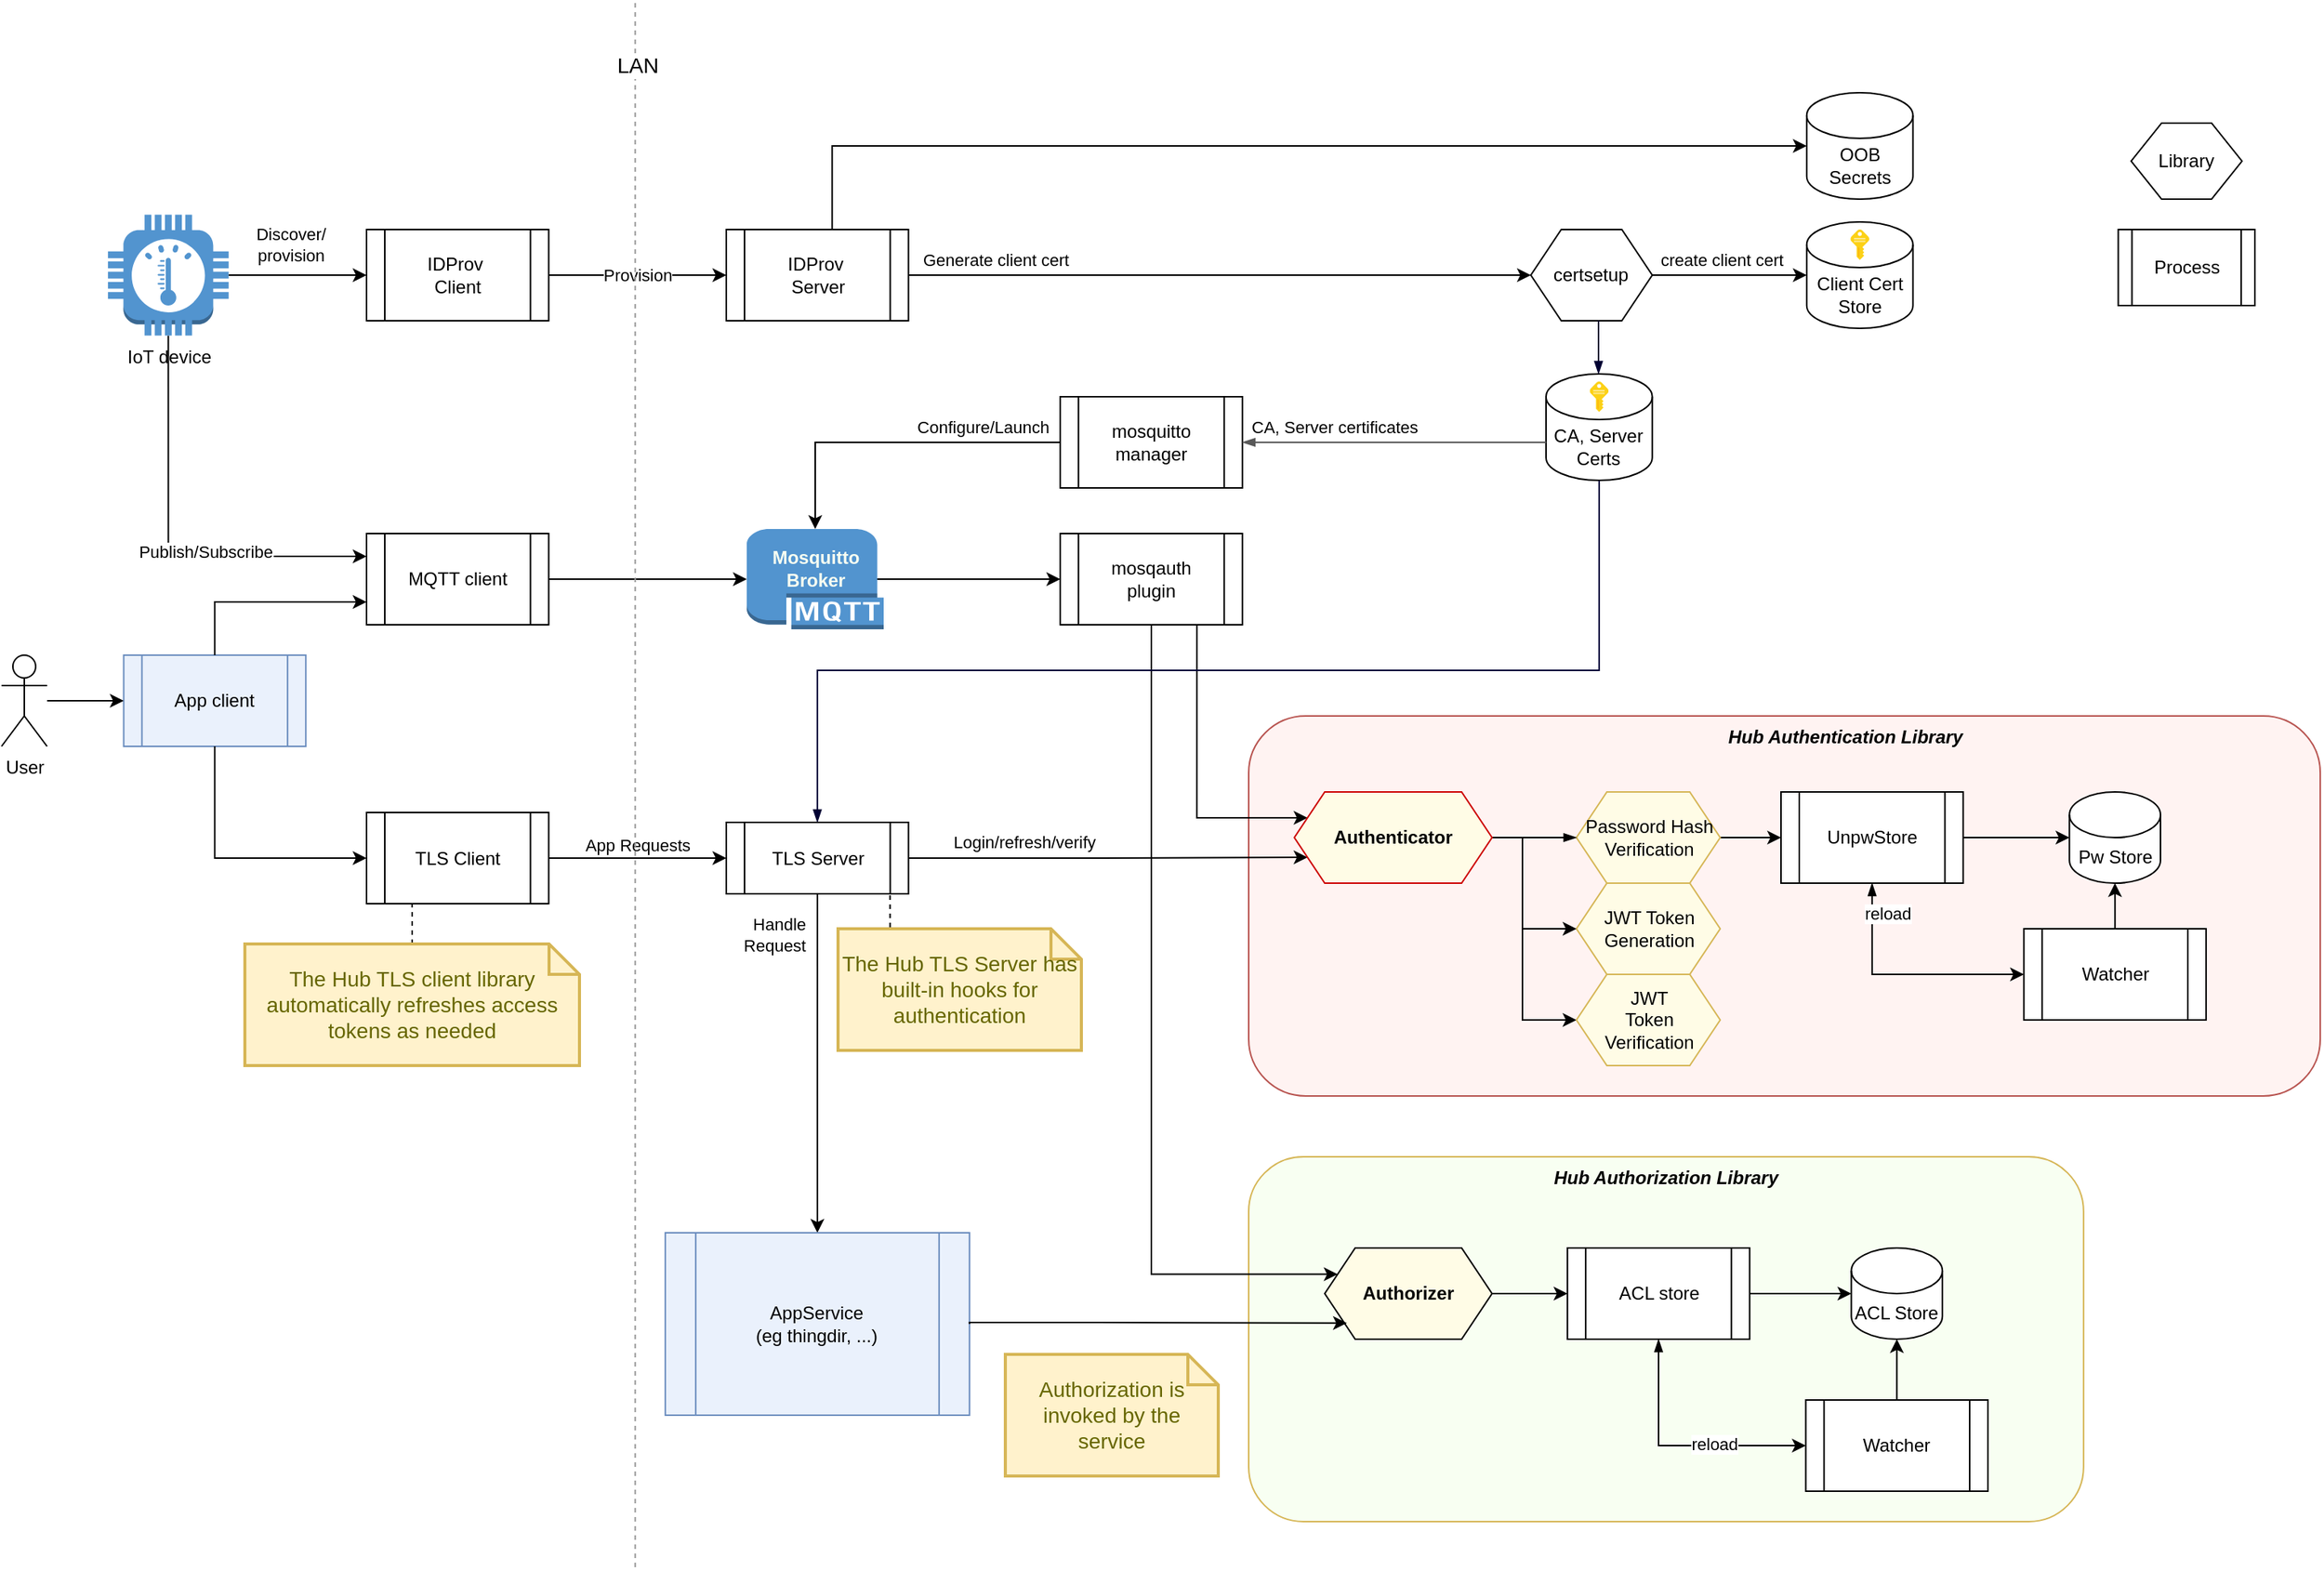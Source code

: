 <mxfile version="14.9.6" type="device"><diagram id="b842wrn-jH_wKSAiMzXX" name="Page-1"><mxGraphModel dx="2063" dy="3521" grid="1" gridSize="10" guides="1" tooltips="1" connect="1" arrows="1" fold="1" page="1" pageScale="1" pageWidth="1654" pageHeight="1169" math="0" shadow="0"><root><mxCell id="0"/><mxCell id="1" parent="0"/><mxCell id="FDRR-PdHbrtoxVK-6h5M-5" value="Hub Authentication Library" style="rounded=1;whiteSpace=wrap;html=1;strokeColor=#b85450;verticalAlign=top;fontStyle=3;fillColor=#FFF3F2;spacingLeft=80;" parent="1" vertex="1"><mxGeometry x="900" y="-1820" width="704.54" height="250" as="geometry"/></mxCell><mxCell id="FDRR-PdHbrtoxVK-6h5M-6" value="Hub Authorization Library" style="rounded=1;whiteSpace=wrap;html=1;strokeColor=#d6b656;verticalAlign=top;fontStyle=3;fillColor=#F8FFF2;" parent="1" vertex="1"><mxGeometry x="900" y="-1530" width="548.92" height="240" as="geometry"/></mxCell><mxCell id="W7-XrqmA51gD8G7lCC8u-2" value="User" style="shape=umlActor;verticalLabelPosition=bottom;verticalAlign=top;html=1;outlineConnect=0;" parent="1" vertex="1"><mxGeometry x="80.002" y="-1860" width="29.941" height="60" as="geometry"/></mxCell><mxCell id="QH8zS50cagPqOpofdyvz-27" style="edgeStyle=orthogonalEdgeStyle;rounded=0;orthogonalLoop=1;jettySize=auto;html=1;entryX=0;entryY=0.5;entryDx=0;entryDy=0;startArrow=none;startFill=0;exitX=1;exitY=0.5;exitDx=0;exitDy=0;" parent="1" target="Q7s-DtgGucv7IilsmvLH-5" edge="1" source="FDRR-PdHbrtoxVK-6h5M-15"><mxGeometry x="-81.08" y="-2290" as="geometry"><mxPoint x="1049.703" y="-1439.5" as="sourcePoint"/></mxGeometry></mxCell><mxCell id="Q7s-DtgGucv7IilsmvLH-5" value="ACL store" style="shape=process;whiteSpace=wrap;html=1;backgroundOutline=1;" parent="1" vertex="1"><mxGeometry x="1109.585" y="-1470" width="119.765" height="60" as="geometry"/></mxCell><mxCell id="Q7s-DtgGucv7IilsmvLH-6" value="UnpwStore" style="shape=process;whiteSpace=wrap;html=1;backgroundOutline=1;" parent="1" vertex="1"><mxGeometry x="1249.996" y="-1770" width="119.765" height="60" as="geometry"/></mxCell><mxCell id="QH8zS50cagPqOpofdyvz-9" value="Login/refresh/verify" style="edgeStyle=orthogonalEdgeStyle;rounded=0;orthogonalLoop=1;jettySize=auto;html=1;exitX=1;exitY=0.5;exitDx=0;exitDy=0;align=left;entryX=0;entryY=0.75;entryDx=0;entryDy=0;" parent="1" source="Q7s-DtgGucv7IilsmvLH-8" target="Sx1MknZn33Yc1tr71d2r-1" edge="1"><mxGeometry as="geometry"><Array as="points"/><mxPoint x="686.282" y="-1760" as="sourcePoint"/><mxPoint x="776.106" y="-1740" as="targetPoint"/><mxPoint x="-103" y="-10" as="offset"/></mxGeometry></mxCell><mxCell id="Q7s-DtgGucv7IilsmvLH-7" value="TLS Client" style="shape=process;whiteSpace=wrap;html=1;backgroundOutline=1;" parent="1" vertex="1"><mxGeometry x="320.0" y="-1756.5" width="119.765" height="60" as="geometry"/></mxCell><mxCell id="V7XLh-JUbc82oOKqjvw1-16" value="Handle&lt;br&gt;Request" style="edgeStyle=orthogonalEdgeStyle;rounded=0;orthogonalLoop=1;jettySize=auto;html=1;exitX=0.5;exitY=1;exitDx=0;exitDy=0;align=right;entryX=0.5;entryY=0;entryDx=0;entryDy=0;" parent="1" source="Q7s-DtgGucv7IilsmvLH-8" edge="1" target="QH8zS50cagPqOpofdyvz-4"><mxGeometry as="geometry"><Array as="points"><mxPoint x="616" y="-1570"/><mxPoint x="616" y="-1570"/></Array><mxPoint x="-6" y="-85" as="offset"/><mxPoint x="616.419" y="-1450" as="targetPoint"/></mxGeometry></mxCell><mxCell id="OumiLJjPGsFvvGhBBVyz-5" style="edgeStyle=orthogonalEdgeStyle;rounded=0;orthogonalLoop=1;jettySize=auto;html=1;entryX=0.214;entryY=0;entryDx=0;entryDy=0;entryPerimeter=0;dashed=1;endArrow=none;endFill=0;verticalAlign=middle;exitX=0.859;exitY=0.996;exitDx=0;exitDy=0;exitPerimeter=0;" edge="1" parent="1" source="Q7s-DtgGucv7IilsmvLH-8" target="OumiLJjPGsFvvGhBBVyz-2"><mxGeometry relative="1" as="geometry"/></mxCell><mxCell id="Q7s-DtgGucv7IilsmvLH-8" value="TLS Server" style="shape=process;whiteSpace=wrap;html=1;backgroundOutline=1;" parent="1" vertex="1"><mxGeometry x="556.54" y="-1750" width="119.77" height="47" as="geometry"/></mxCell><mxCell id="QH8zS50cagPqOpofdyvz-3" value="App Requests" style="edgeStyle=orthogonalEdgeStyle;rounded=0;orthogonalLoop=1;jettySize=auto;html=1;exitX=1;exitY=0.5;exitDx=0;exitDy=0;verticalAlign=bottom;labelPosition=center;verticalLabelPosition=top;align=center;" parent="1" source="Q7s-DtgGucv7IilsmvLH-7" target="Q7s-DtgGucv7IilsmvLH-8" edge="1"><mxGeometry x="44.54" y="-2290" as="geometry"/></mxCell><mxCell id="Q7s-DtgGucv7IilsmvLH-9" value="App client" style="shape=process;whiteSpace=wrap;html=1;backgroundOutline=1;strokeColor=#6c8ebf;fillColor=#EAF1FC;" parent="1" vertex="1"><mxGeometry x="160.313" y="-1860" width="119.765" height="60" as="geometry"/></mxCell><mxCell id="FDRR-PdHbrtoxVK-6h5M-2" style="edgeStyle=orthogonalEdgeStyle;rounded=0;orthogonalLoop=1;jettySize=auto;html=1;entryX=0;entryY=0.5;entryDx=0;entryDy=0;" parent="1" source="W7-XrqmA51gD8G7lCC8u-2" target="Q7s-DtgGucv7IilsmvLH-9" edge="1"><mxGeometry x="44.54" y="-2290" as="geometry"/></mxCell><mxCell id="Q7s-DtgGucv7IilsmvLH-10" value="MQTT client" style="shape=process;whiteSpace=wrap;html=1;backgroundOutline=1;" parent="1" vertex="1"><mxGeometry x="320.0" y="-1940" width="119.765" height="60" as="geometry"/></mxCell><mxCell id="QH8zS50cagPqOpofdyvz-2" style="edgeStyle=orthogonalEdgeStyle;rounded=0;orthogonalLoop=1;jettySize=auto;html=1;entryX=0;entryY=0.75;entryDx=0;entryDy=0;exitX=0.5;exitY=0;exitDx=0;exitDy=0;" parent="1" source="Q7s-DtgGucv7IilsmvLH-9" target="Q7s-DtgGucv7IilsmvLH-10" edge="1"><mxGeometry x="44.54" y="-2290" as="geometry"/></mxCell><mxCell id="Q7s-DtgGucv7IilsmvLH-13" value="Watcher" style="shape=process;whiteSpace=wrap;html=1;backgroundOutline=1;" parent="1" vertex="1"><mxGeometry x="1409.683" y="-1680" width="119.765" height="60" as="geometry"/></mxCell><mxCell id="QH8zS50cagPqOpofdyvz-19" style="edgeStyle=orthogonalEdgeStyle;rounded=0;orthogonalLoop=1;jettySize=auto;html=1;entryX=0;entryY=0.5;entryDx=0;entryDy=0;startArrow=blockThin;startFill=1;exitX=0.5;exitY=1;exitDx=0;exitDy=0;" parent="1" source="Q7s-DtgGucv7IilsmvLH-6" target="Q7s-DtgGucv7IilsmvLH-13" edge="1"><mxGeometry x="39.37" y="-2290" as="geometry"><Array as="points"><mxPoint x="1309.879" y="-1650"/></Array><mxPoint x="1299.898" y="-1690" as="sourcePoint"/></mxGeometry></mxCell><mxCell id="FDRR-PdHbrtoxVK-6h5M-7" value="reload" style="edgeLabel;html=1;align=center;verticalAlign=middle;resizable=0;points=[];" parent="QH8zS50cagPqOpofdyvz-19" vertex="1" connectable="0"><mxGeometry x="0.178" y="-3" relative="1" as="geometry"><mxPoint x="-24" y="-43" as="offset"/></mxGeometry></mxCell><mxCell id="V7XLh-JUbc82oOKqjvw1-18" style="edgeStyle=orthogonalEdgeStyle;rounded=0;orthogonalLoop=1;jettySize=auto;html=1;entryX=0;entryY=0.5;entryDx=0;entryDy=0;exitX=1;exitY=0.5;exitDx=0;exitDy=0;" parent="1" source="Sx1MknZn33Yc1tr71d2r-1" target="FDRR-PdHbrtoxVK-6h5M-12" edge="1"><mxGeometry x="44.54" y="-2290" as="geometry"><mxPoint x="885.89" y="-1578" as="sourcePoint"/><Array as="points"><mxPoint x="1080" y="-1740"/><mxPoint x="1080" y="-1620"/></Array><mxPoint x="1055.558" y="-1620" as="targetPoint"/></mxGeometry></mxCell><mxCell id="V7XLh-JUbc82oOKqjvw1-24" value="verify token" style="edgeLabel;html=1;align=center;verticalAlign=middle;resizable=0;points=[];" parent="V7XLh-JUbc82oOKqjvw1-18" vertex="1" connectable="0"><mxGeometry x="-0.166" y="2" relative="1" as="geometry"><mxPoint x="-101" y="-78" as="offset"/></mxGeometry></mxCell><mxCell id="QH8zS50cagPqOpofdyvz-4" value="AppService&lt;br&gt;(eg thingdir, ...)" style="shape=process;whiteSpace=wrap;html=1;backgroundOutline=1;strokeColor=#6c8ebf;fillColor=#EAF1FC;" parent="1" vertex="1"><mxGeometry x="516.42" y="-1480" width="200" height="120" as="geometry"/></mxCell><mxCell id="V7XLh-JUbc82oOKqjvw1-1" style="edgeStyle=orthogonalEdgeStyle;rounded=0;orthogonalLoop=1;jettySize=auto;html=1;entryX=0;entryY=0.5;entryDx=0;entryDy=0;entryPerimeter=0;" parent="1" source="Q7s-DtgGucv7IilsmvLH-10" target="FDRR-PdHbrtoxVK-6h5M-25" edge="1"><mxGeometry x="44.54" y="-2290" as="geometry"><mxPoint x="556.536" y="-1910" as="targetPoint"/></mxGeometry></mxCell><mxCell id="QH8zS50cagPqOpofdyvz-17" style="edgeStyle=orthogonalEdgeStyle;rounded=0;orthogonalLoop=1;jettySize=auto;html=1;entryX=0;entryY=0.25;entryDx=0;entryDy=0;exitX=0.75;exitY=1;exitDx=0;exitDy=0;" parent="1" source="QH8zS50cagPqOpofdyvz-15" target="Sx1MknZn33Yc1tr71d2r-1" edge="1"><mxGeometry x="44.54" y="-2290" as="geometry"><mxPoint x="1125.421" y="-1760" as="targetPoint"/><Array as="points"><mxPoint x="866" y="-1753"/></Array></mxGeometry></mxCell><mxCell id="V7XLh-JUbc82oOKqjvw1-22" style="edgeStyle=orthogonalEdgeStyle;rounded=0;orthogonalLoop=1;jettySize=auto;html=1;entryX=0;entryY=0.25;entryDx=0;entryDy=0;" parent="1" source="QH8zS50cagPqOpofdyvz-15" target="FDRR-PdHbrtoxVK-6h5M-15" edge="1"><mxGeometry x="44.54" y="-2290" as="geometry"><Array as="points"><mxPoint x="836" y="-1452"/></Array><mxPoint x="1105.46" y="-1454" as="targetPoint"/></mxGeometry></mxCell><mxCell id="QH8zS50cagPqOpofdyvz-15" value="mosqauth&lt;br&gt;plugin" style="shape=process;whiteSpace=wrap;html=1;backgroundOutline=1;" parent="1" vertex="1"><mxGeometry x="776.106" y="-1940" width="119.765" height="60" as="geometry"/></mxCell><mxCell id="QH8zS50cagPqOpofdyvz-16" style="edgeStyle=orthogonalEdgeStyle;rounded=0;orthogonalLoop=1;jettySize=auto;html=1;entryX=0;entryY=0.5;entryDx=0;entryDy=0;exitX=0.95;exitY=0.5;exitDx=0;exitDy=0;exitPerimeter=0;" parent="1" source="FDRR-PdHbrtoxVK-6h5M-25" target="QH8zS50cagPqOpofdyvz-15" edge="1"><mxGeometry x="44.54" y="-2290" as="geometry"><mxPoint x="676.301" y="-1910" as="sourcePoint"/></mxGeometry></mxCell><mxCell id="QH8zS50cagPqOpofdyvz-20" value="Pw Store" style="shape=cylinder3;whiteSpace=wrap;html=1;boundedLbl=1;backgroundOutline=1;size=15;" parent="1" vertex="1"><mxGeometry x="1439.624" y="-1770" width="59.883" height="60" as="geometry"/></mxCell><mxCell id="QH8zS50cagPqOpofdyvz-22" style="edgeStyle=orthogonalEdgeStyle;rounded=0;orthogonalLoop=1;jettySize=auto;html=1;entryX=0;entryY=0.5;entryDx=0;entryDy=0;entryPerimeter=0;" parent="1" source="Q7s-DtgGucv7IilsmvLH-6" target="QH8zS50cagPqOpofdyvz-20" edge="1"><mxGeometry x="39.37" y="-2290" as="geometry"><mxPoint x="1562.384" y="-1680" as="targetPoint"/></mxGeometry></mxCell><mxCell id="QH8zS50cagPqOpofdyvz-21" style="edgeStyle=orthogonalEdgeStyle;rounded=0;orthogonalLoop=1;jettySize=auto;html=1;" parent="1" source="Q7s-DtgGucv7IilsmvLH-13" target="QH8zS50cagPqOpofdyvz-20" edge="1"><mxGeometry x="39.37" y="-2290" as="geometry"/></mxCell><mxCell id="QH8zS50cagPqOpofdyvz-23" value="Watcher" style="shape=process;whiteSpace=wrap;html=1;backgroundOutline=1;" parent="1" vertex="1"><mxGeometry x="1266.278" y="-1370" width="119.765" height="60" as="geometry"/></mxCell><mxCell id="QH8zS50cagPqOpofdyvz-26" style="edgeStyle=orthogonalEdgeStyle;rounded=0;orthogonalLoop=1;jettySize=auto;html=1;entryX=0;entryY=0.5;entryDx=0;entryDy=0;startArrow=blockThin;startFill=1;" parent="1" source="Q7s-DtgGucv7IilsmvLH-5" target="QH8zS50cagPqOpofdyvz-23" edge="1"><mxGeometry x="-81.08" y="-2290" as="geometry"><Array as="points"><mxPoint x="1169.468" y="-1340"/></Array></mxGeometry></mxCell><mxCell id="FDRR-PdHbrtoxVK-6h5M-8" value="reload" style="edgeLabel;html=1;align=center;verticalAlign=middle;resizable=0;points=[];" parent="QH8zS50cagPqOpofdyvz-26" vertex="1" connectable="0"><mxGeometry x="0.272" y="1" relative="1" as="geometry"><mxPoint as="offset"/></mxGeometry></mxCell><mxCell id="QH8zS50cagPqOpofdyvz-24" value="ACL Store" style="shape=cylinder3;whiteSpace=wrap;html=1;boundedLbl=1;backgroundOutline=1;size=15;" parent="1" vertex="1"><mxGeometry x="1296.219" y="-1470" width="59.883" height="60" as="geometry"/></mxCell><mxCell id="QH8zS50cagPqOpofdyvz-25" style="edgeStyle=orthogonalEdgeStyle;rounded=0;orthogonalLoop=1;jettySize=auto;html=1;startArrow=none;startFill=0;" parent="1" source="Q7s-DtgGucv7IilsmvLH-5" target="QH8zS50cagPqOpofdyvz-24" edge="1"><mxGeometry x="-81.08" y="-2290" as="geometry"/></mxCell><mxCell id="QH8zS50cagPqOpofdyvz-28" style="edgeStyle=orthogonalEdgeStyle;rounded=0;orthogonalLoop=1;jettySize=auto;html=1;entryX=0.5;entryY=1;entryDx=0;entryDy=0;entryPerimeter=0;startArrow=none;startFill=0;" parent="1" source="QH8zS50cagPqOpofdyvz-23" target="QH8zS50cagPqOpofdyvz-24" edge="1"><mxGeometry x="-81.08" y="-2290" as="geometry"/></mxCell><mxCell id="V7XLh-JUbc82oOKqjvw1-2" value="IDProv&amp;nbsp;&lt;br&gt;Client" style="shape=process;whiteSpace=wrap;html=1;backgroundOutline=1;" parent="1" vertex="1"><mxGeometry x="320.0" y="-2140" width="119.765" height="60" as="geometry"/></mxCell><mxCell id="V7XLh-JUbc82oOKqjvw1-3" value="IDProv&amp;nbsp;&lt;br&gt;Server" style="shape=process;whiteSpace=wrap;html=1;backgroundOutline=1;" parent="1" vertex="1"><mxGeometry x="556.536" y="-2140" width="119.765" height="60" as="geometry"/></mxCell><mxCell id="V7XLh-JUbc82oOKqjvw1-4" value="Provision" style="edgeStyle=orthogonalEdgeStyle;rounded=0;orthogonalLoop=1;jettySize=auto;html=1;entryX=0;entryY=0.5;entryDx=0;entryDy=0;" parent="1" source="V7XLh-JUbc82oOKqjvw1-2" target="V7XLh-JUbc82oOKqjvw1-3" edge="1"><mxGeometry x="44.54" y="-2290" as="geometry"/></mxCell><mxCell id="V7XLh-JUbc82oOKqjvw1-9" style="edgeStyle=orthogonalEdgeStyle;rounded=0;orthogonalLoop=1;jettySize=auto;html=1;entryX=0;entryY=0.25;entryDx=0;entryDy=0;exitX=0.5;exitY=1;exitDx=0;exitDy=0;exitPerimeter=0;" parent="1" source="V7XLh-JUbc82oOKqjvw1-8" target="Q7s-DtgGucv7IilsmvLH-10" edge="1"><mxGeometry x="44.54" y="-2290" as="geometry"><Array as="points"><mxPoint x="190" y="-1925"/></Array></mxGeometry></mxCell><mxCell id="V7XLh-JUbc82oOKqjvw1-10" value="Publish/Subscribe" style="edgeLabel;html=1;align=center;verticalAlign=middle;resizable=0;points=[];" parent="V7XLh-JUbc82oOKqjvw1-9" vertex="1" connectable="0"><mxGeometry x="0.228" y="3" relative="1" as="geometry"><mxPoint as="offset"/></mxGeometry></mxCell><mxCell id="V7XLh-JUbc82oOKqjvw1-8" value="IoT device" style="outlineConnect=0;dashed=0;verticalLabelPosition=bottom;verticalAlign=top;align=center;html=1;shape=mxgraph.aws3.thermostat;fillColor=#5294CF;gradientColor=none;" parent="1" vertex="1"><mxGeometry x="150" y="-2149.75" width="79.344" height="79.5" as="geometry"/></mxCell><mxCell id="V7XLh-JUbc82oOKqjvw1-5" style="edgeStyle=orthogonalEdgeStyle;rounded=0;orthogonalLoop=1;jettySize=auto;html=1;entryX=0;entryY=0.5;entryDx=0;entryDy=0;" parent="1" source="V7XLh-JUbc82oOKqjvw1-8" target="V7XLh-JUbc82oOKqjvw1-2" edge="1"><mxGeometry x="44.54" y="-2290" as="geometry"><mxPoint x="280.078" y="-2110" as="sourcePoint"/></mxGeometry></mxCell><mxCell id="V7XLh-JUbc82oOKqjvw1-11" value="Discover/&lt;br&gt;provision" style="edgeLabel;html=1;align=center;verticalAlign=middle;resizable=0;points=[];" parent="V7XLh-JUbc82oOKqjvw1-5" vertex="1" connectable="0"><mxGeometry x="0.289" relative="1" as="geometry"><mxPoint x="-18" y="-20" as="offset"/></mxGeometry></mxCell><mxCell id="V7XLh-JUbc82oOKqjvw1-14" value="Configure/Launch" style="edgeStyle=orthogonalEdgeStyle;rounded=0;orthogonalLoop=1;jettySize=auto;html=1;entryX=0.5;entryY=0;entryDx=0;entryDy=0;entryPerimeter=0;align=right;" parent="1" source="V7XLh-JUbc82oOKqjvw1-13" target="FDRR-PdHbrtoxVK-6h5M-25" edge="1"><mxGeometry x="-90" y="-2130" as="geometry"><mxPoint x="616.419" y="-1940" as="targetPoint"/><mxPoint x="74" y="-39" as="offset"/></mxGeometry></mxCell><mxCell id="V7XLh-JUbc82oOKqjvw1-13" value="mosquitto&lt;br&gt;manager" style="shape=process;whiteSpace=wrap;html=1;backgroundOutline=1;" parent="1" vertex="1"><mxGeometry x="776.106" y="-2030" width="119.765" height="60" as="geometry"/></mxCell><mxCell id="V7XLh-JUbc82oOKqjvw1-21" style="edgeStyle=orthogonalEdgeStyle;rounded=0;orthogonalLoop=1;jettySize=auto;html=1;entryX=0;entryY=0.5;entryDx=0;entryDy=0;exitX=1;exitY=0.5;exitDx=0;exitDy=0;" parent="1" source="FDRR-PdHbrtoxVK-6h5M-11" target="Q7s-DtgGucv7IilsmvLH-6" edge="1"><mxGeometry x="74.54" y="-2290" as="geometry"><mxPoint x="1265.205" y="-1670" as="sourcePoint"/><Array as="points"><mxPoint x="1225.284" y="-1740"/><mxPoint x="1225.284" y="-1740"/></Array></mxGeometry></mxCell><mxCell id="V7XLh-JUbc82oOKqjvw1-26" style="edgeStyle=orthogonalEdgeStyle;rounded=0;orthogonalLoop=1;jettySize=auto;html=1;entryX=0;entryY=0.5;entryDx=0;entryDy=0;align=right;exitX=0.5;exitY=1;exitDx=0;exitDy=0;" parent="1" source="Q7s-DtgGucv7IilsmvLH-9" target="Q7s-DtgGucv7IilsmvLH-7" edge="1"><mxGeometry x="44.54" y="-2290" as="geometry"><mxPoint x="280.078" y="-1740" as="sourcePoint"/></mxGeometry></mxCell><mxCell id="FDRR-PdHbrtoxVK-6h5M-4" value="certsetup" style="shape=hexagon;perimeter=hexagonPerimeter2;whiteSpace=wrap;html=1;fixedSize=1;" parent="1" vertex="1"><mxGeometry x="1085.499" y="-2140" width="79.843" height="60" as="geometry"/></mxCell><mxCell id="V7XLh-JUbc82oOKqjvw1-6" style="edgeStyle=orthogonalEdgeStyle;rounded=0;orthogonalLoop=1;jettySize=auto;html=1;entryX=0;entryY=0.5;entryDx=0;entryDy=0;" parent="1" source="V7XLh-JUbc82oOKqjvw1-3" target="FDRR-PdHbrtoxVK-6h5M-4" edge="1"><mxGeometry x="44.54" y="-2290" as="geometry"><mxPoint x="1065.538" y="-2100" as="targetPoint"/></mxGeometry></mxCell><mxCell id="V7XLh-JUbc82oOKqjvw1-7" value="Generate client cert" style="edgeLabel;html=1;align=left;verticalAlign=middle;resizable=0;points=[];" parent="V7XLh-JUbc82oOKqjvw1-6" vertex="1" connectable="0"><mxGeometry x="-0.881" y="-1" relative="1" as="geometry"><mxPoint x="-17" y="-11" as="offset"/></mxGeometry></mxCell><mxCell id="FDRR-PdHbrtoxVK-6h5M-9" value="OOB Secrets" style="shape=cylinder3;whiteSpace=wrap;html=1;boundedLbl=1;backgroundOutline=1;size=15;verticalAlign=middle;labelPosition=center;verticalLabelPosition=middle;align=center;fillColor=none;" parent="1" vertex="1"><mxGeometry x="1266.893" y="-2230" width="69.863" height="70" as="geometry"/></mxCell><mxCell id="FDRR-PdHbrtoxVK-6h5M-10" style="edgeStyle=orthogonalEdgeStyle;rounded=0;orthogonalLoop=1;jettySize=auto;html=1;entryX=0;entryY=0.5;entryDx=0;entryDy=0;entryPerimeter=0;" parent="1" source="V7XLh-JUbc82oOKqjvw1-3" target="FDRR-PdHbrtoxVK-6h5M-9" edge="1"><mxGeometry x="44.54" y="-2290" as="geometry"><Array as="points"><mxPoint x="626.15" y="-2195"/></Array></mxGeometry></mxCell><mxCell id="FDRR-PdHbrtoxVK-6h5M-11" value="Password Hash Verification" style="shape=hexagon;perimeter=hexagonPerimeter2;whiteSpace=wrap;html=1;fixedSize=1;strokeColor=#d6b656;fillColor=#FFFCE6;" parent="1" vertex="1"><mxGeometry x="1115.5" y="-1770" width="94.5" height="60" as="geometry"/></mxCell><mxCell id="FDRR-PdHbrtoxVK-6h5M-12" value="JWT&lt;br&gt;Token Verification" style="shape=hexagon;perimeter=hexagonPerimeter2;whiteSpace=wrap;html=1;fixedSize=1;strokeColor=#d6b656;fillColor=#FFFCE6;" parent="1" vertex="1"><mxGeometry x="1115.5" y="-1650" width="94.5" height="60" as="geometry"/></mxCell><mxCell id="FDRR-PdHbrtoxVK-6h5M-13" value="JWT Token Generation" style="shape=hexagon;perimeter=hexagonPerimeter2;whiteSpace=wrap;html=1;fixedSize=1;strokeColor=#d6b656;fillColor=#FFFCE6;" parent="1" vertex="1"><mxGeometry x="1115.5" y="-1710" width="94.5" height="60" as="geometry"/></mxCell><mxCell id="QH8zS50cagPqOpofdyvz-10" style="edgeStyle=orthogonalEdgeStyle;rounded=0;orthogonalLoop=1;jettySize=auto;html=1;exitX=1;exitY=0.5;exitDx=0;exitDy=0;" parent="1" source="Sx1MknZn33Yc1tr71d2r-1" target="FDRR-PdHbrtoxVK-6h5M-13" edge="1"><mxGeometry x="74.54" y="-2290" as="geometry"><mxPoint x="1035.655" y="-1670" as="targetPoint"/><Array as="points"><mxPoint x="1080" y="-1740"/><mxPoint x="1080" y="-1680"/></Array><mxPoint x="925.871" y="-1740" as="sourcePoint"/></mxGeometry></mxCell><mxCell id="FDRR-PdHbrtoxVK-6h5M-15" value="Authorizer" style="shape=hexagon;perimeter=hexagonPerimeter2;whiteSpace=wrap;html=1;fixedSize=1;fillColor=#FFFCE6;fontStyle=1" parent="1" vertex="1"><mxGeometry x="950" y="-1470" width="110" height="60" as="geometry"/></mxCell><mxCell id="V7XLh-JUbc82oOKqjvw1-23" style="edgeStyle=orthogonalEdgeStyle;rounded=0;orthogonalLoop=1;jettySize=auto;html=1;exitX=1;exitY=0.5;exitDx=0;exitDy=0;entryX=0.132;entryY=0.824;entryDx=0;entryDy=0;entryPerimeter=0;" parent="1" source="QH8zS50cagPqOpofdyvz-4" target="FDRR-PdHbrtoxVK-6h5M-15" edge="1"><mxGeometry x="44.54" y="-2290" as="geometry"><Array as="points"><mxPoint x="716" y="-1421"/><mxPoint x="800" y="-1421"/></Array><mxPoint x="710" y="-1422" as="sourcePoint"/><mxPoint x="960" y="-1422" as="targetPoint"/></mxGeometry></mxCell><mxCell id="FDRR-PdHbrtoxVK-6h5M-16" value="Library" style="shape=hexagon;perimeter=hexagonPerimeter2;whiteSpace=wrap;html=1;fixedSize=1;" parent="1" vertex="1"><mxGeometry x="1480.225" y="-2210" width="72.857" height="50" as="geometry"/></mxCell><mxCell id="FDRR-PdHbrtoxVK-6h5M-17" value="Process" style="shape=process;whiteSpace=wrap;html=1;backgroundOutline=1;" parent="1" vertex="1"><mxGeometry x="1471.742" y="-2140" width="89.824" height="50" as="geometry"/></mxCell><mxCell id="FDRR-PdHbrtoxVK-6h5M-18" value="Client Cert Store" style="shape=cylinder3;whiteSpace=wrap;html=1;boundedLbl=1;backgroundOutline=1;size=15;" parent="1" vertex="1"><mxGeometry x="1266.893" y="-2145" width="69.863" height="70" as="geometry"/></mxCell><mxCell id="QH8zS50cagPqOpofdyvz-7" style="edgeStyle=orthogonalEdgeStyle;rounded=0;orthogonalLoop=1;jettySize=auto;html=1;exitX=1;exitY=0.5;exitDx=0;exitDy=0;entryX=0;entryY=0.5;entryDx=0;entryDy=0;entryPerimeter=0;" parent="1" source="FDRR-PdHbrtoxVK-6h5M-4" target="FDRR-PdHbrtoxVK-6h5M-18" edge="1"><mxGeometry x="44.54" y="-2290" as="geometry"><mxPoint x="1155.362" y="-2110" as="targetPoint"/></mxGeometry></mxCell><mxCell id="QH8zS50cagPqOpofdyvz-8" value="create client cert" style="edgeLabel;html=1;align=left;verticalAlign=middle;resizable=0;points=[];" parent="QH8zS50cagPqOpofdyvz-7" vertex="1" connectable="0"><mxGeometry x="0.084" y="1" relative="1" as="geometry"><mxPoint x="-51" y="-9" as="offset"/></mxGeometry></mxCell><mxCell id="FDRR-PdHbrtoxVK-6h5M-19" value="" style="endArrow=none;dashed=1;html=1;jumpSize=10;jumpStyle=none;strokeColor=#999999;" parent="1" edge="1"><mxGeometry x="44.54" y="-2290" width="50" height="50" as="geometry"><mxPoint x="496.654" y="-1260" as="sourcePoint"/><mxPoint x="496.654" y="-2290" as="targetPoint"/></mxGeometry></mxCell><mxCell id="In_d3a73mPl5almuHjLk-1" value="LAN" style="edgeLabel;html=1;align=center;verticalAlign=middle;resizable=0;points=[];fontSize=14;" parent="FDRR-PdHbrtoxVK-6h5M-19" vertex="1" connectable="0"><mxGeometry relative="1" as="geometry"><mxPoint x="1" y="-473" as="offset"/></mxGeometry></mxCell><mxCell id="FDRR-PdHbrtoxVK-6h5M-22" value="CA, Server Certs" style="shape=cylinder3;whiteSpace=wrap;html=1;boundedLbl=1;backgroundOutline=1;size=15;" parent="1" vertex="1"><mxGeometry x="1095.483" y="-2045" width="69.863" height="70" as="geometry"/></mxCell><mxCell id="FDRR-PdHbrtoxVK-6h5M-21" style="edgeStyle=orthogonalEdgeStyle;rounded=0;jumpStyle=none;jumpSize=10;orthogonalLoop=1;jettySize=auto;html=1;entryX=0.5;entryY=1;entryDx=0;entryDy=0;entryPerimeter=0;strokeColor=#000033;endArrow=none;endFill=0;startArrow=blockThin;startFill=1;" parent="1" source="Q7s-DtgGucv7IilsmvLH-8" target="FDRR-PdHbrtoxVK-6h5M-22" edge="1"><mxGeometry x="44.54" y="-2290" as="geometry"><Array as="points"><mxPoint x="616" y="-1850"/><mxPoint x="1130" y="-1850"/></Array></mxGeometry></mxCell><mxCell id="V7XLh-JUbc82oOKqjvw1-15" style="edgeStyle=orthogonalEdgeStyle;rounded=0;orthogonalLoop=1;jettySize=auto;html=1;strokeColor=#595959;endArrow=none;endFill=0;startArrow=blockThin;startFill=1;entryX=0;entryY=0;entryDx=0;entryDy=45;entryPerimeter=0;" parent="1" source="V7XLh-JUbc82oOKqjvw1-13" edge="1" target="FDRR-PdHbrtoxVK-6h5M-22"><mxGeometry x="44.54" y="-2290" as="geometry"><Array as="points"/><mxPoint x="1267" y="-2000" as="targetPoint"/></mxGeometry></mxCell><mxCell id="FDRR-PdHbrtoxVK-6h5M-20" value="CA, Server certificates" style="edgeLabel;html=1;align=left;verticalAlign=middle;resizable=0;points=[];" parent="V7XLh-JUbc82oOKqjvw1-15" vertex="1" connectable="0"><mxGeometry x="-0.801" y="1" relative="1" as="geometry"><mxPoint x="-16" y="-9" as="offset"/></mxGeometry></mxCell><mxCell id="FDRR-PdHbrtoxVK-6h5M-23" style="edgeStyle=orthogonalEdgeStyle;rounded=0;jumpStyle=none;jumpSize=10;orthogonalLoop=1;jettySize=auto;html=1;strokeColor=#000033;endArrow=blockThin;endFill=1;startArrow=none;startFill=0;" parent="1" source="FDRR-PdHbrtoxVK-6h5M-4" edge="1"><mxGeometry x="44.54" y="-2290" as="geometry"><Array as="points"><mxPoint x="1130" y="-2050"/><mxPoint x="1130" y="-2050"/></Array><mxPoint x="1130" y="-2045" as="targetPoint"/></mxGeometry></mxCell><mxCell id="FDRR-PdHbrtoxVK-6h5M-25" value="&lt;font&gt;Mosquitto&lt;br&gt;Broker&lt;/font&gt;" style="outlineConnect=0;dashed=0;verticalLabelPosition=middle;verticalAlign=middle;align=center;html=1;shape=mxgraph.aws3.mqtt_protocol;fillColor=#5294CF;gradientColor=none;labelPosition=center;spacingBottom=15;fontStyle=1;fontColor=#F8FFF2;" parent="1" vertex="1"><mxGeometry x="570" y="-1943" width="90" height="66" as="geometry"/></mxCell><mxCell id="OumiLJjPGsFvvGhBBVyz-6" style="edgeStyle=orthogonalEdgeStyle;rounded=0;orthogonalLoop=1;jettySize=auto;html=1;entryX=0;entryY=0.5;entryDx=0;entryDy=0;endArrow=blockThin;endFill=1;verticalAlign=middle;" edge="1" parent="1" source="Sx1MknZn33Yc1tr71d2r-1" target="FDRR-PdHbrtoxVK-6h5M-11"><mxGeometry relative="1" as="geometry"/></mxCell><mxCell id="Sx1MknZn33Yc1tr71d2r-1" value="Authenticator" style="shape=hexagon;perimeter=hexagonPerimeter2;whiteSpace=wrap;html=1;fixedSize=1;strokeColor=#CC0000;fillColor=#FFFCE6;fontStyle=1" parent="1" vertex="1"><mxGeometry x="930" y="-1770" width="130" height="60" as="geometry"/></mxCell><mxCell id="OumiLJjPGsFvvGhBBVyz-4" style="edgeStyle=orthogonalEdgeStyle;rounded=0;orthogonalLoop=1;jettySize=auto;html=1;entryX=0.25;entryY=1;entryDx=0;entryDy=0;verticalAlign=middle;endArrow=none;endFill=0;dashed=1;" edge="1" parent="1" source="OumiLJjPGsFvvGhBBVyz-1" target="Q7s-DtgGucv7IilsmvLH-7"><mxGeometry relative="1" as="geometry"/></mxCell><mxCell id="OumiLJjPGsFvvGhBBVyz-1" value="The Hub TLS client library automatically refreshes access tokens as needed" style="shape=note;strokeWidth=2;fontSize=14;size=20;whiteSpace=wrap;html=1;fillColor=#fff2cc;strokeColor=#d6b656;fontColor=#666600;" vertex="1" parent="1"><mxGeometry x="240" y="-1670" width="220" height="80" as="geometry"/></mxCell><mxCell id="OumiLJjPGsFvvGhBBVyz-2" value="The Hub TLS Server has built-in hooks for authentication" style="shape=note;strokeWidth=2;fontSize=14;size=20;whiteSpace=wrap;html=1;fillColor=#fff2cc;strokeColor=#d6b656;fontColor=#666600;" vertex="1" parent="1"><mxGeometry x="630" y="-1680" width="160" height="80" as="geometry"/></mxCell><mxCell id="OumiLJjPGsFvvGhBBVyz-3" value="Authorization is invoked by the service" style="shape=note;strokeWidth=2;fontSize=14;size=20;whiteSpace=wrap;html=1;fillColor=#fff2cc;strokeColor=#d6b656;fontColor=#666600;" vertex="1" parent="1"><mxGeometry x="740" y="-1400" width="140" height="80" as="geometry"/></mxCell><mxCell id="OumiLJjPGsFvvGhBBVyz-10" value="" style="aspect=fixed;html=1;points=[];align=center;image;fontSize=12;image=img/lib/mscae/Key.svg;fillColor=#EAF1FC;" vertex="1" parent="1"><mxGeometry x="1295.62" y="-2140" width="12.4" height="20" as="geometry"/></mxCell><mxCell id="OumiLJjPGsFvvGhBBVyz-11" value="" style="aspect=fixed;html=1;points=[];align=center;image;fontSize=12;image=img/lib/mscae/Key.svg;fillColor=#EAF1FC;" vertex="1" parent="1"><mxGeometry x="1124.21" y="-2040" width="12.4" height="20" as="geometry"/></mxCell></root></mxGraphModel></diagram></mxfile>